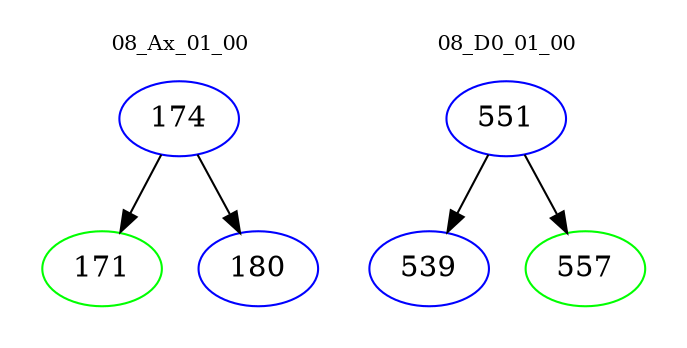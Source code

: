 digraph{
subgraph cluster_0 {
color = white
label = "08_Ax_01_00";
fontsize=10;
T0_174 [label="174", color="blue"]
T0_174 -> T0_171 [color="black"]
T0_171 [label="171", color="green"]
T0_174 -> T0_180 [color="black"]
T0_180 [label="180", color="blue"]
}
subgraph cluster_1 {
color = white
label = "08_D0_01_00";
fontsize=10;
T1_551 [label="551", color="blue"]
T1_551 -> T1_539 [color="black"]
T1_539 [label="539", color="blue"]
T1_551 -> T1_557 [color="black"]
T1_557 [label="557", color="green"]
}
}
